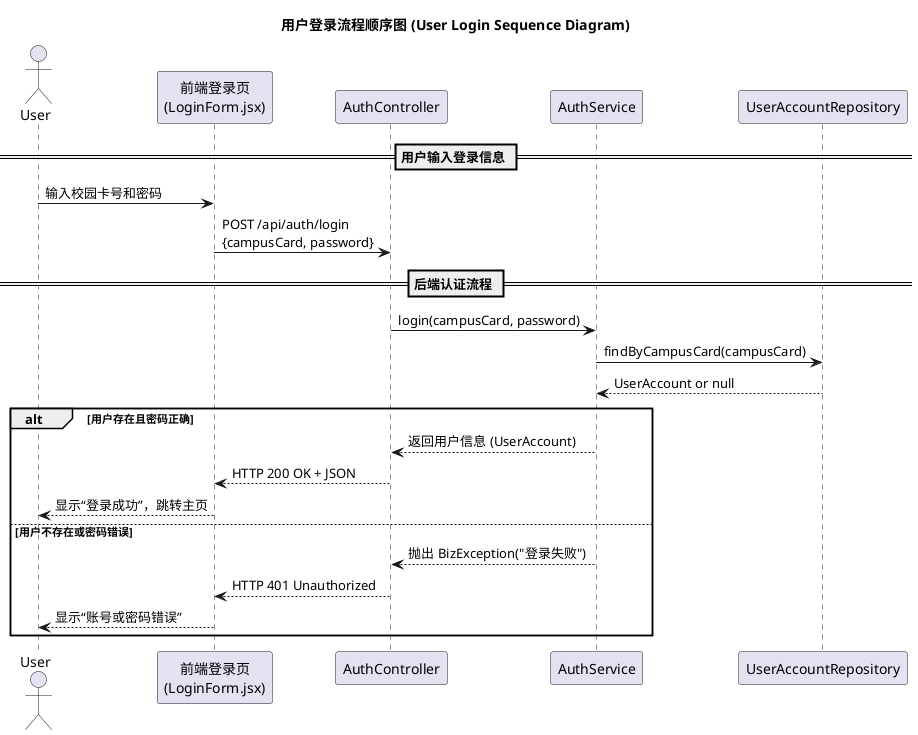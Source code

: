 @startuml CampusResourceBooking
title 用户登录流程顺序图 (User Login Sequence Diagram)

actor User as U
participant "前端登录页\n(LoginForm.jsx)" as UI
participant "AuthController" as C
participant "AuthService" as S
participant "UserAccountRepository" as Repo

== 用户输入登录信息 ==
U -> UI : 输入校园卡号和密码
UI -> C : POST /api/auth/login\n{campusCard, password}

== 后端认证流程 ==
C -> S : login(campusCard, password)
S -> Repo : findByCampusCard(campusCard)
Repo --> S : UserAccount or null

alt 用户存在且密码正确
  S --> C : 返回用户信息 (UserAccount)
  C --> UI : HTTP 200 OK + JSON
  UI --> U : 显示“登录成功”，跳转主页
else 用户不存在或密码错误
  S --> C : 抛出 BizException("登录失败")
  C --> UI : HTTP 401 Unauthorized
  UI --> U : 显示“账号或密码错误”
end

@enduml
